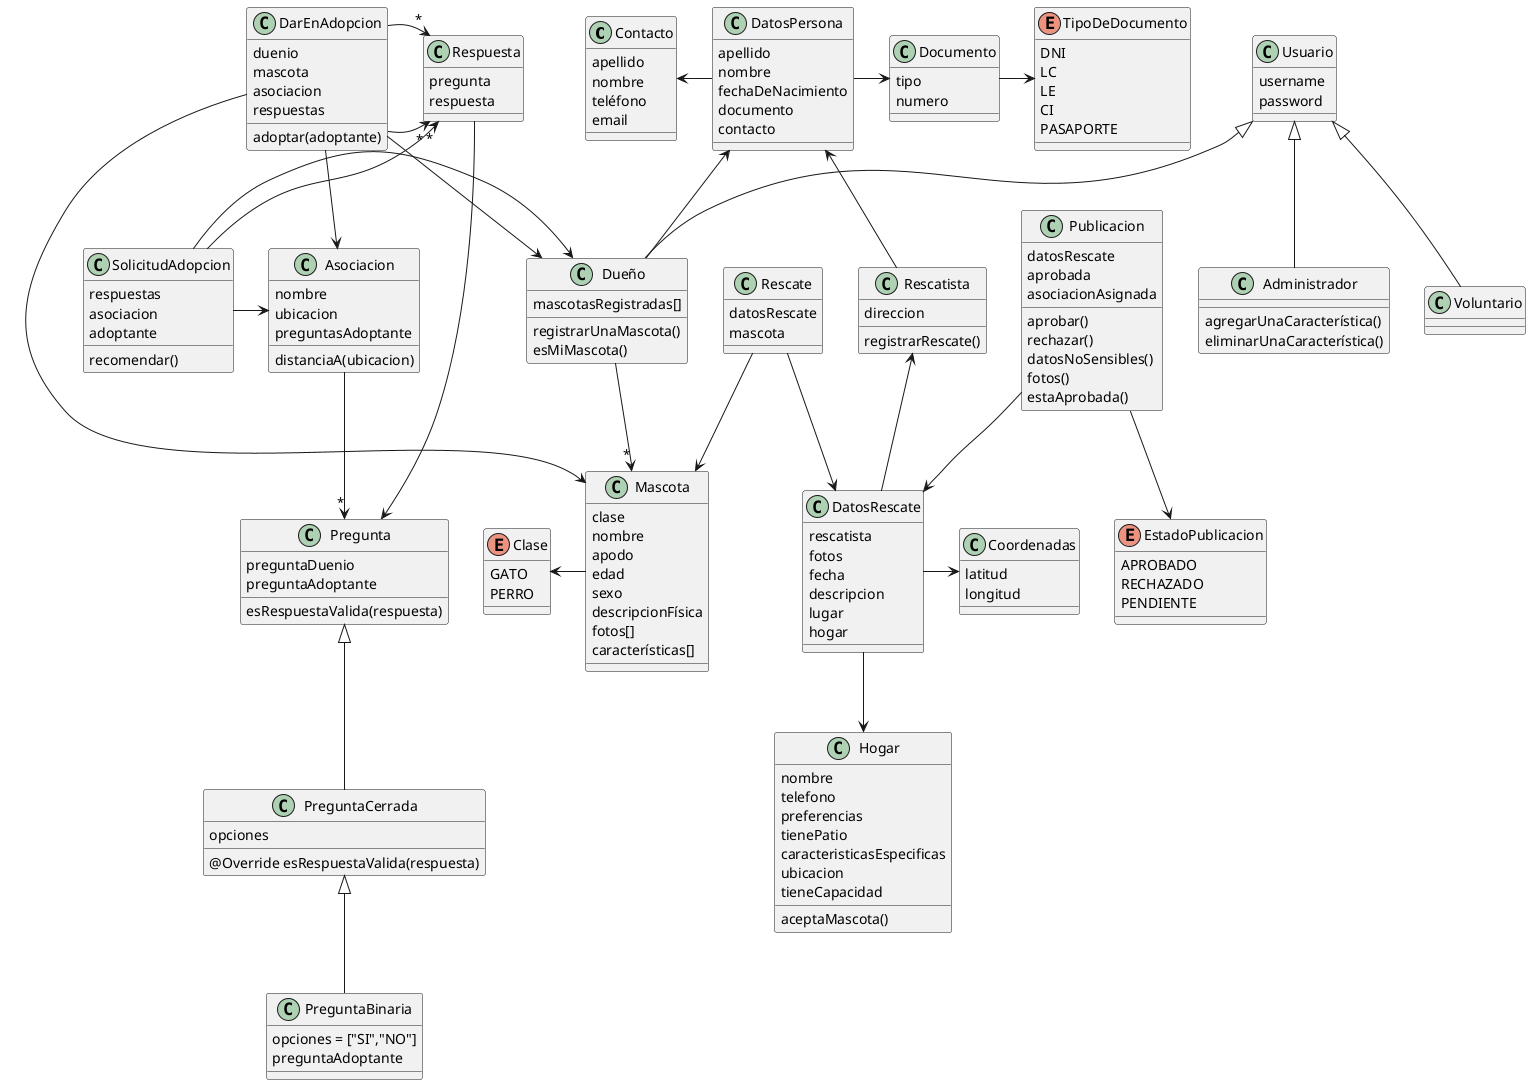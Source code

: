 @startuml RescateDePatitas

class Contacto{
  apellido
  nombre
  teléfono
  email
}

class Mascota{
  clase
  nombre
  apodo
  edad
  sexo
  descripcionFísica
  fotos[]
  características[]
}

enum Clase{
  GATO
  PERRO
}

class Documento{
  tipo
  numero
}

enum TipoDeDocumento{
  DNI
  LC /' Libreta Cívica '/
  LE /' Libreta de Enrolamiento '/
  CI /' Cédula de Identidad '/
  PASAPORTE
}


class Rescate{
  datosRescate
  mascota
}

class Coordenadas{
  latitud
  longitud
}

class Usuario{
  username
  password
}

class Administrador{
  agregarUnaCaracterística()
  eliminarUnaCaracterística()

}

class Dueño{
  mascotasRegistradas[]
  registrarUnaMascota()
  esMiMascota()
}

class Voluntario{

}

class Rescatista{
  direccion
  registrarRescate()
}

class DatosPersona{
  apellido
  nombre
  fechaDeNacimiento
  documento
  contacto
}


class DatosRescate{
  rescatista
  fotos
  fecha
  descripcion
  lugar
  hogar
}


class Publicacion{
  datosRescate
  aprobada
  asociacionAsignada
  aprobar()
  rechazar()
  datosNoSensibles()
  fotos()
  estaAprobada()
}


enum EstadoPublicacion{
  APROBADO
  RECHAZADO
  PENDIENTE
}

class Hogar{
  nombre
  telefono
  preferencias
  tienePatio
  caracteristicasEspecificas
  ubicacion
  tieneCapacidad

  aceptaMascota()
}

class Pregunta{
  preguntaDuenio
  preguntaAdoptante
  esRespuestaValida(respuesta)
}

class PreguntaCerrada{
  opciones
  @Override esRespuestaValida(respuesta)
}

class PreguntaBinaria{
  opciones = ["SI","NO"]
  preguntaAdoptante
}

class Respuesta{
  pregunta
  respuesta
}

class DarEnAdopcion{
  duenio
  mascota
  asociacion
  respuestas
  adoptar(adoptante)
}

class SolicitudAdopcion{
  respuestas
  asociacion
  adoptante
  recomendar()
}

class Asociacion{
  nombre
  ubicacion
  preguntasAdoptante
  distanciaA(ubicacion)
}


Dueño         -u->    DatosPersona
Rescatista    -u->    DatosPersona
DatosPersona  -r->    Documento
DatosPersona  -l->    Contacto
DatosRescate  -u->    Rescatista
Dueño         -u-|>   Usuario
Rescate       -d->    Mascota
Documento     -r->    TipoDeDocumento
Mascota       -l->    Clase
Dueño         -d->"*" Mascota
Administrador -u-|>   Usuario
DatosRescate    ->    Coordenadas
Publicacion   -d->    EstadoPublicacion
Publicacion   -d->    DatosRescate
Rescate       -d->    DatosRescate
DatosRescate  -d->    Hogar
Voluntario    -u-|>   Usuario
PreguntaCerrada -u-|> Pregunta
PreguntaBinaria -u-|> PreguntaCerrada
Respuesta       -l->  Pregunta
DarEnAdopcion -d->"*" Respuesta
SolicitudAdopcion -u->"*" Respuesta
Asociacion -d->"*"    Pregunta
SolicitudAdopcion ->  Dueño
SolicitudAdopcion ->  Asociacion
DarEnAdopcion ->      Dueño
DarEnAdopcion ->      Mascota
DarEnAdopcion ->      Asociacion
DarEnAdopcion ->"*"   Respuesta



@enduml